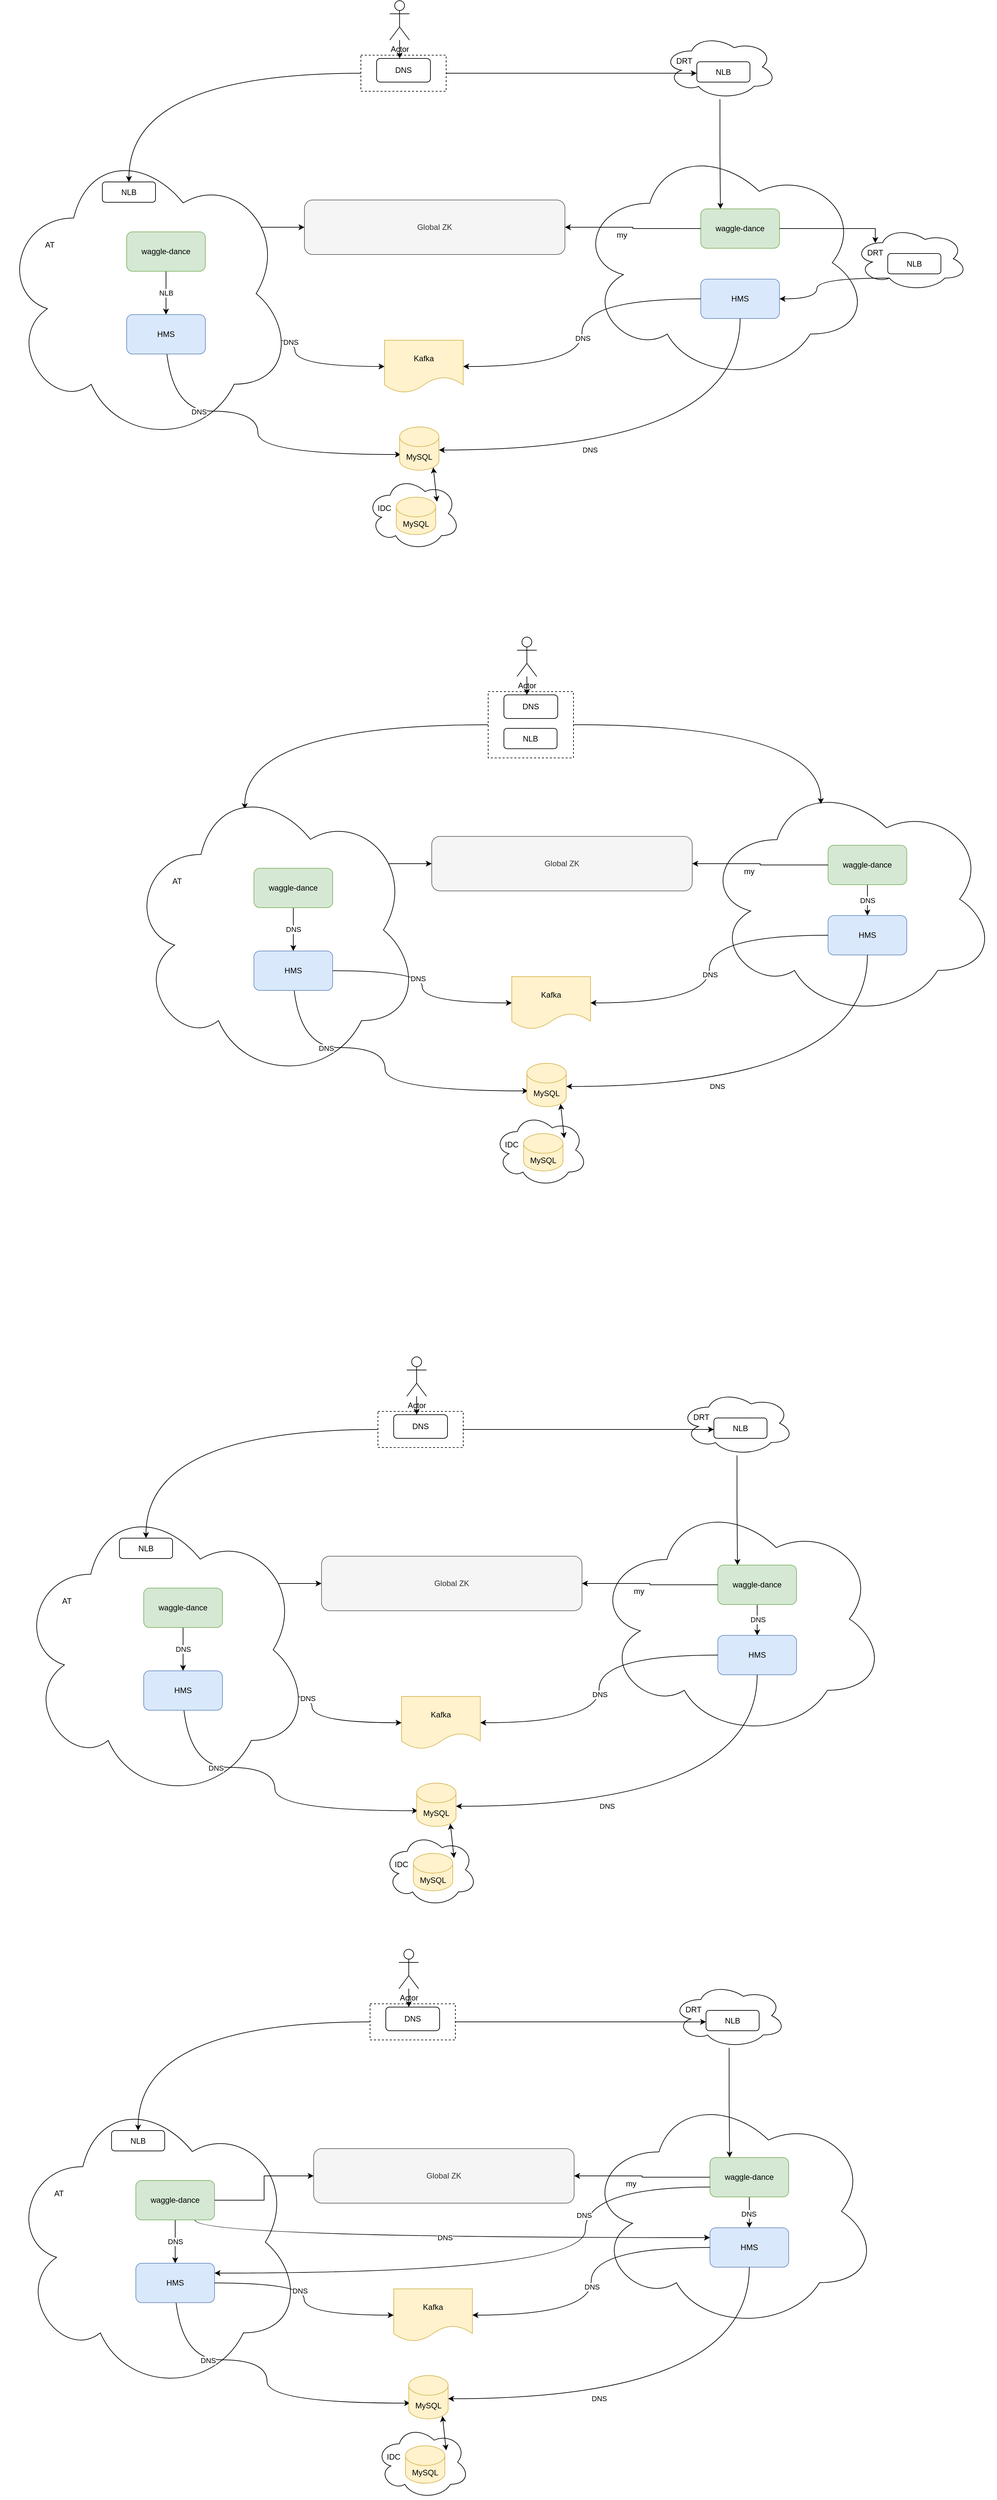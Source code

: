 <mxfile version="24.4.0" type="github">
  <diagram name="Page-1" id="133_wjwmjZP6BSHuRY_T">
    <mxGraphModel dx="1834" dy="1222" grid="0" gridSize="10" guides="1" tooltips="1" connect="1" arrows="1" fold="1" page="0" pageScale="1" pageWidth="827" pageHeight="1169" math="0" shadow="0">
      <root>
        <mxCell id="0" />
        <mxCell id="1" parent="0" />
        <mxCell id="6503hXkcOxW7FspjL_J8-109" value="" style="group" vertex="1" connectable="0" parent="1">
          <mxGeometry x="-128" y="-92" width="1473.5" height="837" as="geometry" />
        </mxCell>
        <mxCell id="6503hXkcOxW7FspjL_J8-12" value="Actor" style="shape=umlActor;verticalLabelPosition=bottom;verticalAlign=top;html=1;outlineConnect=0;" vertex="1" parent="6503hXkcOxW7FspjL_J8-109">
          <mxGeometry x="593" width="30" height="60" as="geometry" />
        </mxCell>
        <mxCell id="6503hXkcOxW7FspjL_J8-14" value="Global ZK" style="rounded=1;whiteSpace=wrap;html=1;fillColor=#f5f5f5;fontColor=#333333;strokeColor=#666666;" vertex="1" parent="6503hXkcOxW7FspjL_J8-109">
          <mxGeometry x="463" y="303.5" width="397" height="83" as="geometry" />
        </mxCell>
        <mxCell id="6503hXkcOxW7FspjL_J8-23" value="" style="group" vertex="1" connectable="0" parent="6503hXkcOxW7FspjL_J8-109">
          <mxGeometry x="878" y="218" width="445" height="362" as="geometry" />
        </mxCell>
        <mxCell id="6503hXkcOxW7FspjL_J8-24" value="" style="ellipse;shape=cloud;whiteSpace=wrap;html=1;" vertex="1" parent="6503hXkcOxW7FspjL_J8-23">
          <mxGeometry width="445" height="362" as="geometry" />
        </mxCell>
        <mxCell id="6503hXkcOxW7FspjL_J8-25" value="HMS" style="rounded=1;whiteSpace=wrap;html=1;fillColor=#dae8fc;strokeColor=#6c8ebf;" vertex="1" parent="6503hXkcOxW7FspjL_J8-23">
          <mxGeometry x="189" y="206" width="120" height="60" as="geometry" />
        </mxCell>
        <mxCell id="6503hXkcOxW7FspjL_J8-27" value="waggle-dance" style="rounded=1;whiteSpace=wrap;html=1;fillColor=#d5e8d4;strokeColor=#82b366;" vertex="1" parent="6503hXkcOxW7FspjL_J8-23">
          <mxGeometry x="189" y="99" width="120" height="60" as="geometry" />
        </mxCell>
        <mxCell id="6503hXkcOxW7FspjL_J8-28" value="my" style="text;html=1;align=center;verticalAlign=middle;whiteSpace=wrap;rounded=0;" vertex="1" parent="6503hXkcOxW7FspjL_J8-23">
          <mxGeometry x="39" y="124" width="60" height="30" as="geometry" />
        </mxCell>
        <mxCell id="6503hXkcOxW7FspjL_J8-29" style="edgeStyle=orthogonalEdgeStyle;rounded=0;orthogonalLoop=1;jettySize=auto;html=1;" edge="1" parent="6503hXkcOxW7FspjL_J8-109" source="6503hXkcOxW7FspjL_J8-4" target="6503hXkcOxW7FspjL_J8-14">
          <mxGeometry relative="1" as="geometry" />
        </mxCell>
        <mxCell id="6503hXkcOxW7FspjL_J8-30" style="edgeStyle=orthogonalEdgeStyle;rounded=0;orthogonalLoop=1;jettySize=auto;html=1;exitX=0;exitY=0.5;exitDx=0;exitDy=0;entryX=1;entryY=0.5;entryDx=0;entryDy=0;" edge="1" parent="6503hXkcOxW7FspjL_J8-109" source="6503hXkcOxW7FspjL_J8-27" target="6503hXkcOxW7FspjL_J8-14">
          <mxGeometry relative="1" as="geometry" />
        </mxCell>
        <mxCell id="6503hXkcOxW7FspjL_J8-32" value="Kafka" style="shape=document;whiteSpace=wrap;html=1;boundedLbl=1;fillColor=#fff2cc;strokeColor=#d6b656;" vertex="1" parent="6503hXkcOxW7FspjL_J8-109">
          <mxGeometry x="585" y="517" width="120" height="80" as="geometry" />
        </mxCell>
        <mxCell id="6503hXkcOxW7FspjL_J8-33" style="edgeStyle=orthogonalEdgeStyle;rounded=0;orthogonalLoop=1;jettySize=auto;html=1;exitX=1;exitY=0.5;exitDx=0;exitDy=0;entryX=0;entryY=0.5;entryDx=0;entryDy=0;curved=1;" edge="1" parent="6503hXkcOxW7FspjL_J8-109" source="6503hXkcOxW7FspjL_J8-3" target="6503hXkcOxW7FspjL_J8-32">
          <mxGeometry relative="1" as="geometry" />
        </mxCell>
        <mxCell id="6503hXkcOxW7FspjL_J8-35" value="DNS" style="edgeLabel;html=1;align=center;verticalAlign=middle;resizable=0;points=[];" vertex="1" connectable="0" parent="6503hXkcOxW7FspjL_J8-33">
          <mxGeometry x="-0.081" y="-7" relative="1" as="geometry">
            <mxPoint as="offset" />
          </mxGeometry>
        </mxCell>
        <mxCell id="6503hXkcOxW7FspjL_J8-34" style="edgeStyle=orthogonalEdgeStyle;rounded=0;orthogonalLoop=1;jettySize=auto;html=1;entryX=1;entryY=0.5;entryDx=0;entryDy=0;curved=1;" edge="1" parent="6503hXkcOxW7FspjL_J8-109" source="6503hXkcOxW7FspjL_J8-25" target="6503hXkcOxW7FspjL_J8-32">
          <mxGeometry relative="1" as="geometry" />
        </mxCell>
        <mxCell id="6503hXkcOxW7FspjL_J8-36" value="DNS" style="edgeLabel;html=1;align=center;verticalAlign=middle;resizable=0;points=[];" vertex="1" connectable="0" parent="6503hXkcOxW7FspjL_J8-34">
          <mxGeometry x="0.036" y="1" relative="1" as="geometry">
            <mxPoint as="offset" />
          </mxGeometry>
        </mxCell>
        <mxCell id="6503hXkcOxW7FspjL_J8-41" value="" style="rounded=0;whiteSpace=wrap;html=1;dashed=1;" vertex="1" parent="6503hXkcOxW7FspjL_J8-109">
          <mxGeometry x="549" y="83" width="130" height="55" as="geometry" />
        </mxCell>
        <mxCell id="6503hXkcOxW7FspjL_J8-42" value="DNS" style="rounded=1;whiteSpace=wrap;html=1;" vertex="1" parent="6503hXkcOxW7FspjL_J8-109">
          <mxGeometry x="573" y="88" width="82" height="36" as="geometry" />
        </mxCell>
        <mxCell id="6503hXkcOxW7FspjL_J8-44" style="edgeStyle=orthogonalEdgeStyle;rounded=0;orthogonalLoop=1;jettySize=auto;html=1;entryX=0.427;entryY=0;entryDx=0;entryDy=0;entryPerimeter=0;" edge="1" parent="6503hXkcOxW7FspjL_J8-109" source="6503hXkcOxW7FspjL_J8-12" target="6503hXkcOxW7FspjL_J8-42">
          <mxGeometry relative="1" as="geometry" />
        </mxCell>
        <mxCell id="6503hXkcOxW7FspjL_J8-94" value="" style="group" vertex="1" connectable="0" parent="6503hXkcOxW7FspjL_J8-109">
          <mxGeometry x="1010" y="52" width="172.5" height="98" as="geometry" />
        </mxCell>
        <mxCell id="6503hXkcOxW7FspjL_J8-92" value="" style="ellipse;shape=cloud;whiteSpace=wrap;html=1;" vertex="1" parent="6503hXkcOxW7FspjL_J8-94">
          <mxGeometry width="172.5" height="98" as="geometry" />
        </mxCell>
        <mxCell id="6503hXkcOxW7FspjL_J8-47" value="NLB" style="rounded=1;whiteSpace=wrap;html=1;" vertex="1" parent="6503hXkcOxW7FspjL_J8-94">
          <mxGeometry x="51" y="41" width="81" height="31" as="geometry" />
        </mxCell>
        <mxCell id="6503hXkcOxW7FspjL_J8-93" value="DRT" style="text;html=1;align=center;verticalAlign=middle;whiteSpace=wrap;rounded=0;" vertex="1" parent="6503hXkcOxW7FspjL_J8-94">
          <mxGeometry x="2" y="25" width="60" height="30" as="geometry" />
        </mxCell>
        <mxCell id="6503hXkcOxW7FspjL_J8-95" value="" style="group" vertex="1" connectable="0" parent="6503hXkcOxW7FspjL_J8-109">
          <mxGeometry x="1301" y="344" width="172.5" height="98" as="geometry" />
        </mxCell>
        <mxCell id="6503hXkcOxW7FspjL_J8-96" value="" style="ellipse;shape=cloud;whiteSpace=wrap;html=1;" vertex="1" parent="6503hXkcOxW7FspjL_J8-95">
          <mxGeometry width="172.5" height="98" as="geometry" />
        </mxCell>
        <mxCell id="6503hXkcOxW7FspjL_J8-97" value="NLB" style="rounded=1;whiteSpace=wrap;html=1;" vertex="1" parent="6503hXkcOxW7FspjL_J8-95">
          <mxGeometry x="51" y="41" width="81" height="31" as="geometry" />
        </mxCell>
        <mxCell id="6503hXkcOxW7FspjL_J8-98" value="DRT" style="text;html=1;align=center;verticalAlign=middle;whiteSpace=wrap;rounded=0;" vertex="1" parent="6503hXkcOxW7FspjL_J8-95">
          <mxGeometry x="2" y="25" width="60" height="30" as="geometry" />
        </mxCell>
        <mxCell id="6503hXkcOxW7FspjL_J8-99" style="edgeStyle=orthogonalEdgeStyle;rounded=0;orthogonalLoop=1;jettySize=auto;html=1;entryX=0.25;entryY=0;entryDx=0;entryDy=0;" edge="1" parent="6503hXkcOxW7FspjL_J8-109" source="6503hXkcOxW7FspjL_J8-92" target="6503hXkcOxW7FspjL_J8-27">
          <mxGeometry relative="1" as="geometry" />
        </mxCell>
        <mxCell id="6503hXkcOxW7FspjL_J8-100" style="edgeStyle=orthogonalEdgeStyle;rounded=0;orthogonalLoop=1;jettySize=auto;html=1;exitX=1;exitY=0.5;exitDx=0;exitDy=0;entryX=0.5;entryY=0;entryDx=0;entryDy=0;" edge="1" parent="6503hXkcOxW7FspjL_J8-109" source="6503hXkcOxW7FspjL_J8-27" target="6503hXkcOxW7FspjL_J8-98">
          <mxGeometry relative="1" as="geometry" />
        </mxCell>
        <mxCell id="6503hXkcOxW7FspjL_J8-101" style="edgeStyle=orthogonalEdgeStyle;rounded=0;orthogonalLoop=1;jettySize=auto;html=1;exitX=0.31;exitY=0.8;exitDx=0;exitDy=0;exitPerimeter=0;curved=1;" edge="1" parent="6503hXkcOxW7FspjL_J8-109" source="6503hXkcOxW7FspjL_J8-96" target="6503hXkcOxW7FspjL_J8-25">
          <mxGeometry relative="1" as="geometry" />
        </mxCell>
        <mxCell id="6503hXkcOxW7FspjL_J8-1" value="" style="ellipse;shape=cloud;whiteSpace=wrap;html=1;" vertex="1" parent="6503hXkcOxW7FspjL_J8-109">
          <mxGeometry y="216" width="445" height="460" as="geometry" />
        </mxCell>
        <mxCell id="6503hXkcOxW7FspjL_J8-102" style="edgeStyle=orthogonalEdgeStyle;rounded=0;orthogonalLoop=1;jettySize=auto;html=1;curved=1;" edge="1" parent="6503hXkcOxW7FspjL_J8-109">
          <mxGeometry relative="1" as="geometry">
            <mxPoint x="251" y="495" as="sourcePoint" />
            <mxPoint x="610" y="691" as="targetPoint" />
            <Array as="points">
              <mxPoint x="251" y="625" />
              <mxPoint x="392" y="625" />
              <mxPoint x="392" y="691" />
            </Array>
          </mxGeometry>
        </mxCell>
        <mxCell id="6503hXkcOxW7FspjL_J8-103" value="DNS" style="edgeLabel;html=1;align=center;verticalAlign=middle;resizable=0;points=[];" vertex="1" connectable="0" parent="6503hXkcOxW7FspjL_J8-102">
          <mxGeometry x="-0.347" y="-1" relative="1" as="geometry">
            <mxPoint as="offset" />
          </mxGeometry>
        </mxCell>
        <mxCell id="6503hXkcOxW7FspjL_J8-3" value="HMS" style="rounded=1;whiteSpace=wrap;html=1;fillColor=#dae8fc;strokeColor=#6c8ebf;" vertex="1" parent="6503hXkcOxW7FspjL_J8-109">
          <mxGeometry x="192" y="478" width="120" height="60" as="geometry" />
        </mxCell>
        <mxCell id="6503hXkcOxW7FspjL_J8-6" value="NLB" style="edgeStyle=orthogonalEdgeStyle;rounded=0;orthogonalLoop=1;jettySize=auto;html=1;" edge="1" parent="6503hXkcOxW7FspjL_J8-109" source="6503hXkcOxW7FspjL_J8-4" target="6503hXkcOxW7FspjL_J8-3">
          <mxGeometry relative="1" as="geometry" />
        </mxCell>
        <mxCell id="6503hXkcOxW7FspjL_J8-4" value="waggle-dance" style="rounded=1;whiteSpace=wrap;html=1;fillColor=#d5e8d4;strokeColor=#82b366;" vertex="1" parent="6503hXkcOxW7FspjL_J8-109">
          <mxGeometry x="192" y="352" width="120" height="60" as="geometry" />
        </mxCell>
        <mxCell id="6503hXkcOxW7FspjL_J8-5" value="AT" style="text;html=1;align=center;verticalAlign=middle;whiteSpace=wrap;rounded=0;" vertex="1" parent="6503hXkcOxW7FspjL_J8-109">
          <mxGeometry x="45" y="356.5" width="60" height="30" as="geometry" />
        </mxCell>
        <mxCell id="6503hXkcOxW7FspjL_J8-43" value="NLB" style="rounded=1;whiteSpace=wrap;html=1;" vertex="1" parent="6503hXkcOxW7FspjL_J8-109">
          <mxGeometry x="155" y="276" width="81" height="31" as="geometry" />
        </mxCell>
        <mxCell id="6503hXkcOxW7FspjL_J8-2" value="MySQL" style="shape=cylinder3;whiteSpace=wrap;html=1;boundedLbl=1;backgroundOutline=1;size=15;fillColor=#fff2cc;strokeColor=#d6b656;" vertex="1" parent="6503hXkcOxW7FspjL_J8-109">
          <mxGeometry x="608" y="649" width="60" height="66" as="geometry" />
        </mxCell>
        <mxCell id="6503hXkcOxW7FspjL_J8-38" style="edgeStyle=orthogonalEdgeStyle;rounded=0;orthogonalLoop=1;jettySize=auto;html=1;exitX=0.5;exitY=1;exitDx=0;exitDy=0;entryX=1;entryY=0;entryDx=0;entryDy=35.25;entryPerimeter=0;curved=1;" edge="1" parent="6503hXkcOxW7FspjL_J8-109" source="6503hXkcOxW7FspjL_J8-25" target="6503hXkcOxW7FspjL_J8-2">
          <mxGeometry relative="1" as="geometry" />
        </mxCell>
        <mxCell id="6503hXkcOxW7FspjL_J8-40" value="DNS" style="edgeLabel;html=1;align=center;verticalAlign=middle;resizable=0;points=[];" vertex="1" connectable="0" parent="6503hXkcOxW7FspjL_J8-38">
          <mxGeometry x="0.303" y="-1" relative="1" as="geometry">
            <mxPoint as="offset" />
          </mxGeometry>
        </mxCell>
        <mxCell id="6503hXkcOxW7FspjL_J8-104" value="" style="ellipse;shape=cloud;whiteSpace=wrap;html=1;" vertex="1" parent="6503hXkcOxW7FspjL_J8-109">
          <mxGeometry x="558" y="725" width="142" height="112" as="geometry" />
        </mxCell>
        <mxCell id="6503hXkcOxW7FspjL_J8-105" value="MySQL" style="shape=cylinder3;whiteSpace=wrap;html=1;boundedLbl=1;backgroundOutline=1;size=15;fillColor=#fff2cc;strokeColor=#d6b656;" vertex="1" parent="6503hXkcOxW7FspjL_J8-109">
          <mxGeometry x="603" y="756" width="60" height="57" as="geometry" />
        </mxCell>
        <mxCell id="6503hXkcOxW7FspjL_J8-106" value="IDC" style="text;html=1;align=center;verticalAlign=middle;whiteSpace=wrap;rounded=0;" vertex="1" parent="6503hXkcOxW7FspjL_J8-109">
          <mxGeometry x="555" y="758" width="60" height="30" as="geometry" />
        </mxCell>
        <mxCell id="6503hXkcOxW7FspjL_J8-108" value="" style="endArrow=classic;startArrow=classic;html=1;rounded=0;entryX=0.855;entryY=1;entryDx=0;entryDy=-4.35;entryPerimeter=0;" edge="1" parent="6503hXkcOxW7FspjL_J8-109" target="6503hXkcOxW7FspjL_J8-2">
          <mxGeometry width="50" height="50" relative="1" as="geometry">
            <mxPoint x="665" y="763" as="sourcePoint" />
            <mxPoint x="715" y="713" as="targetPoint" />
          </mxGeometry>
        </mxCell>
        <mxCell id="6503hXkcOxW7FspjL_J8-46" style="edgeStyle=orthogonalEdgeStyle;rounded=0;orthogonalLoop=1;jettySize=auto;html=1;curved=1;" edge="1" parent="6503hXkcOxW7FspjL_J8-109" source="6503hXkcOxW7FspjL_J8-41" target="6503hXkcOxW7FspjL_J8-47">
          <mxGeometry relative="1" as="geometry">
            <Array as="points">
              <mxPoint x="963" y="111" />
              <mxPoint x="963" y="111" />
            </Array>
          </mxGeometry>
        </mxCell>
        <mxCell id="6503hXkcOxW7FspjL_J8-45" style="edgeStyle=orthogonalEdgeStyle;rounded=0;orthogonalLoop=1;jettySize=auto;html=1;entryX=0.5;entryY=0;entryDx=0;entryDy=0;curved=1;" edge="1" parent="6503hXkcOxW7FspjL_J8-109" source="6503hXkcOxW7FspjL_J8-41" target="6503hXkcOxW7FspjL_J8-43">
          <mxGeometry relative="1" as="geometry" />
        </mxCell>
        <mxCell id="6503hXkcOxW7FspjL_J8-111" value="Actor" style="shape=umlActor;verticalLabelPosition=bottom;verticalAlign=top;html=1;outlineConnect=0;" vertex="1" parent="1">
          <mxGeometry x="659" y="877" width="30" height="60" as="geometry" />
        </mxCell>
        <mxCell id="6503hXkcOxW7FspjL_J8-112" value="Global ZK" style="rounded=1;whiteSpace=wrap;html=1;fillColor=#f5f5f5;fontColor=#333333;strokeColor=#666666;" vertex="1" parent="1">
          <mxGeometry x="529" y="1180.5" width="397" height="83" as="geometry" />
        </mxCell>
        <mxCell id="6503hXkcOxW7FspjL_J8-113" value="" style="group" vertex="1" connectable="0" parent="1">
          <mxGeometry x="944" y="1095" width="445" height="362" as="geometry" />
        </mxCell>
        <mxCell id="6503hXkcOxW7FspjL_J8-114" value="" style="ellipse;shape=cloud;whiteSpace=wrap;html=1;" vertex="1" parent="6503hXkcOxW7FspjL_J8-113">
          <mxGeometry width="445" height="362" as="geometry" />
        </mxCell>
        <mxCell id="6503hXkcOxW7FspjL_J8-115" value="HMS" style="rounded=1;whiteSpace=wrap;html=1;fillColor=#dae8fc;strokeColor=#6c8ebf;" vertex="1" parent="6503hXkcOxW7FspjL_J8-113">
          <mxGeometry x="189" y="206" width="120" height="60" as="geometry" />
        </mxCell>
        <mxCell id="6503hXkcOxW7FspjL_J8-158" value="DNS" style="edgeStyle=orthogonalEdgeStyle;rounded=0;orthogonalLoop=1;jettySize=auto;html=1;" edge="1" parent="6503hXkcOxW7FspjL_J8-113" source="6503hXkcOxW7FspjL_J8-116" target="6503hXkcOxW7FspjL_J8-115">
          <mxGeometry relative="1" as="geometry" />
        </mxCell>
        <mxCell id="6503hXkcOxW7FspjL_J8-116" value="waggle-dance" style="rounded=1;whiteSpace=wrap;html=1;fillColor=#d5e8d4;strokeColor=#82b366;" vertex="1" parent="6503hXkcOxW7FspjL_J8-113">
          <mxGeometry x="189" y="99" width="120" height="60" as="geometry" />
        </mxCell>
        <mxCell id="6503hXkcOxW7FspjL_J8-117" value="my" style="text;html=1;align=center;verticalAlign=middle;whiteSpace=wrap;rounded=0;" vertex="1" parent="6503hXkcOxW7FspjL_J8-113">
          <mxGeometry x="39" y="124" width="60" height="30" as="geometry" />
        </mxCell>
        <mxCell id="6503hXkcOxW7FspjL_J8-118" style="edgeStyle=orthogonalEdgeStyle;rounded=0;orthogonalLoop=1;jettySize=auto;html=1;" edge="1" parent="1" source="6503hXkcOxW7FspjL_J8-144" target="6503hXkcOxW7FspjL_J8-112">
          <mxGeometry relative="1" as="geometry" />
        </mxCell>
        <mxCell id="6503hXkcOxW7FspjL_J8-119" style="edgeStyle=orthogonalEdgeStyle;rounded=0;orthogonalLoop=1;jettySize=auto;html=1;exitX=0;exitY=0.5;exitDx=0;exitDy=0;entryX=1;entryY=0.5;entryDx=0;entryDy=0;" edge="1" parent="1" source="6503hXkcOxW7FspjL_J8-116" target="6503hXkcOxW7FspjL_J8-112">
          <mxGeometry relative="1" as="geometry" />
        </mxCell>
        <mxCell id="6503hXkcOxW7FspjL_J8-120" value="Kafka" style="shape=document;whiteSpace=wrap;html=1;boundedLbl=1;fillColor=#fff2cc;strokeColor=#d6b656;" vertex="1" parent="1">
          <mxGeometry x="651" y="1394" width="120" height="80" as="geometry" />
        </mxCell>
        <mxCell id="6503hXkcOxW7FspjL_J8-123" style="edgeStyle=orthogonalEdgeStyle;rounded=0;orthogonalLoop=1;jettySize=auto;html=1;entryX=1;entryY=0.5;entryDx=0;entryDy=0;curved=1;" edge="1" parent="1" source="6503hXkcOxW7FspjL_J8-115" target="6503hXkcOxW7FspjL_J8-120">
          <mxGeometry relative="1" as="geometry" />
        </mxCell>
        <mxCell id="6503hXkcOxW7FspjL_J8-124" value="DNS" style="edgeLabel;html=1;align=center;verticalAlign=middle;resizable=0;points=[];" vertex="1" connectable="0" parent="6503hXkcOxW7FspjL_J8-123">
          <mxGeometry x="0.036" y="1" relative="1" as="geometry">
            <mxPoint as="offset" />
          </mxGeometry>
        </mxCell>
        <mxCell id="6503hXkcOxW7FspjL_J8-156" style="edgeStyle=orthogonalEdgeStyle;rounded=0;orthogonalLoop=1;jettySize=auto;html=1;entryX=0.4;entryY=0.1;entryDx=0;entryDy=0;entryPerimeter=0;curved=1;" edge="1" parent="1" source="6503hXkcOxW7FspjL_J8-125" target="6503hXkcOxW7FspjL_J8-139">
          <mxGeometry relative="1" as="geometry" />
        </mxCell>
        <mxCell id="6503hXkcOxW7FspjL_J8-125" value="" style="rounded=0;whiteSpace=wrap;html=1;dashed=1;" vertex="1" parent="1">
          <mxGeometry x="615" y="960" width="130" height="101" as="geometry" />
        </mxCell>
        <mxCell id="6503hXkcOxW7FspjL_J8-126" value="DNS" style="rounded=1;whiteSpace=wrap;html=1;" vertex="1" parent="1">
          <mxGeometry x="639" y="965" width="82" height="36" as="geometry" />
        </mxCell>
        <mxCell id="6503hXkcOxW7FspjL_J8-127" style="edgeStyle=orthogonalEdgeStyle;rounded=0;orthogonalLoop=1;jettySize=auto;html=1;entryX=0.427;entryY=0;entryDx=0;entryDy=0;entryPerimeter=0;" edge="1" parent="1" source="6503hXkcOxW7FspjL_J8-111" target="6503hXkcOxW7FspjL_J8-126">
          <mxGeometry relative="1" as="geometry" />
        </mxCell>
        <mxCell id="6503hXkcOxW7FspjL_J8-139" value="" style="ellipse;shape=cloud;whiteSpace=wrap;html=1;" vertex="1" parent="1">
          <mxGeometry x="66" y="1093" width="445" height="460" as="geometry" />
        </mxCell>
        <mxCell id="6503hXkcOxW7FspjL_J8-140" style="edgeStyle=orthogonalEdgeStyle;rounded=0;orthogonalLoop=1;jettySize=auto;html=1;curved=1;" edge="1" parent="1">
          <mxGeometry relative="1" as="geometry">
            <mxPoint x="317" y="1372" as="sourcePoint" />
            <mxPoint x="676" y="1568" as="targetPoint" />
            <Array as="points">
              <mxPoint x="317" y="1502" />
              <mxPoint x="458" y="1502" />
              <mxPoint x="458" y="1568" />
            </Array>
          </mxGeometry>
        </mxCell>
        <mxCell id="6503hXkcOxW7FspjL_J8-141" value="DNS" style="edgeLabel;html=1;align=center;verticalAlign=middle;resizable=0;points=[];" vertex="1" connectable="0" parent="6503hXkcOxW7FspjL_J8-140">
          <mxGeometry x="-0.347" y="-1" relative="1" as="geometry">
            <mxPoint as="offset" />
          </mxGeometry>
        </mxCell>
        <mxCell id="6503hXkcOxW7FspjL_J8-142" value="HMS" style="rounded=1;whiteSpace=wrap;html=1;fillColor=#dae8fc;strokeColor=#6c8ebf;" vertex="1" parent="1">
          <mxGeometry x="258" y="1355" width="120" height="60" as="geometry" />
        </mxCell>
        <mxCell id="6503hXkcOxW7FspjL_J8-143" value="DNS" style="edgeStyle=orthogonalEdgeStyle;rounded=0;orthogonalLoop=1;jettySize=auto;html=1;" edge="1" parent="1" source="6503hXkcOxW7FspjL_J8-144" target="6503hXkcOxW7FspjL_J8-142">
          <mxGeometry relative="1" as="geometry" />
        </mxCell>
        <mxCell id="6503hXkcOxW7FspjL_J8-144" value="waggle-dance" style="rounded=1;whiteSpace=wrap;html=1;fillColor=#d5e8d4;strokeColor=#82b366;" vertex="1" parent="1">
          <mxGeometry x="258" y="1229" width="120" height="60" as="geometry" />
        </mxCell>
        <mxCell id="6503hXkcOxW7FspjL_J8-145" value="AT" style="text;html=1;align=center;verticalAlign=middle;whiteSpace=wrap;rounded=0;" vertex="1" parent="1">
          <mxGeometry x="111" y="1233.5" width="60" height="30" as="geometry" />
        </mxCell>
        <mxCell id="6503hXkcOxW7FspjL_J8-146" value="NLB" style="rounded=1;whiteSpace=wrap;html=1;" vertex="1" parent="1">
          <mxGeometry x="639" y="1016" width="81" height="31" as="geometry" />
        </mxCell>
        <mxCell id="6503hXkcOxW7FspjL_J8-147" value="MySQL" style="shape=cylinder3;whiteSpace=wrap;html=1;boundedLbl=1;backgroundOutline=1;size=15;fillColor=#fff2cc;strokeColor=#d6b656;" vertex="1" parent="1">
          <mxGeometry x="674" y="1526" width="60" height="66" as="geometry" />
        </mxCell>
        <mxCell id="6503hXkcOxW7FspjL_J8-148" style="edgeStyle=orthogonalEdgeStyle;rounded=0;orthogonalLoop=1;jettySize=auto;html=1;exitX=0.5;exitY=1;exitDx=0;exitDy=0;entryX=1;entryY=0;entryDx=0;entryDy=35.25;entryPerimeter=0;curved=1;" edge="1" parent="1" source="6503hXkcOxW7FspjL_J8-115" target="6503hXkcOxW7FspjL_J8-147">
          <mxGeometry relative="1" as="geometry" />
        </mxCell>
        <mxCell id="6503hXkcOxW7FspjL_J8-149" value="DNS" style="edgeLabel;html=1;align=center;verticalAlign=middle;resizable=0;points=[];" vertex="1" connectable="0" parent="6503hXkcOxW7FspjL_J8-148">
          <mxGeometry x="0.303" y="-1" relative="1" as="geometry">
            <mxPoint as="offset" />
          </mxGeometry>
        </mxCell>
        <mxCell id="6503hXkcOxW7FspjL_J8-150" value="" style="ellipse;shape=cloud;whiteSpace=wrap;html=1;" vertex="1" parent="1">
          <mxGeometry x="624" y="1602" width="142" height="112" as="geometry" />
        </mxCell>
        <mxCell id="6503hXkcOxW7FspjL_J8-151" value="MySQL" style="shape=cylinder3;whiteSpace=wrap;html=1;boundedLbl=1;backgroundOutline=1;size=15;fillColor=#fff2cc;strokeColor=#d6b656;" vertex="1" parent="1">
          <mxGeometry x="669" y="1633" width="60" height="57" as="geometry" />
        </mxCell>
        <mxCell id="6503hXkcOxW7FspjL_J8-152" value="IDC" style="text;html=1;align=center;verticalAlign=middle;whiteSpace=wrap;rounded=0;" vertex="1" parent="1">
          <mxGeometry x="621" y="1635" width="60" height="30" as="geometry" />
        </mxCell>
        <mxCell id="6503hXkcOxW7FspjL_J8-153" value="" style="endArrow=classic;startArrow=classic;html=1;rounded=0;entryX=0.855;entryY=1;entryDx=0;entryDy=-4.35;entryPerimeter=0;" edge="1" parent="1" target="6503hXkcOxW7FspjL_J8-147">
          <mxGeometry width="50" height="50" relative="1" as="geometry">
            <mxPoint x="731" y="1640" as="sourcePoint" />
            <mxPoint x="781" y="1590" as="targetPoint" />
          </mxGeometry>
        </mxCell>
        <mxCell id="6503hXkcOxW7FspjL_J8-157" style="edgeStyle=orthogonalEdgeStyle;rounded=0;orthogonalLoop=1;jettySize=auto;html=1;entryX=0.4;entryY=0.1;entryDx=0;entryDy=0;entryPerimeter=0;curved=1;" edge="1" parent="1" source="6503hXkcOxW7FspjL_J8-125" target="6503hXkcOxW7FspjL_J8-114">
          <mxGeometry relative="1" as="geometry" />
        </mxCell>
        <mxCell id="6503hXkcOxW7FspjL_J8-121" style="edgeStyle=orthogonalEdgeStyle;rounded=0;orthogonalLoop=1;jettySize=auto;html=1;exitX=1;exitY=0.5;exitDx=0;exitDy=0;entryX=0;entryY=0.5;entryDx=0;entryDy=0;curved=1;" edge="1" parent="1" source="6503hXkcOxW7FspjL_J8-142" target="6503hXkcOxW7FspjL_J8-120">
          <mxGeometry relative="1" as="geometry" />
        </mxCell>
        <mxCell id="6503hXkcOxW7FspjL_J8-122" value="DNS" style="edgeLabel;html=1;align=center;verticalAlign=middle;resizable=0;points=[];" vertex="1" connectable="0" parent="6503hXkcOxW7FspjL_J8-121">
          <mxGeometry x="-0.081" y="-7" relative="1" as="geometry">
            <mxPoint as="offset" />
          </mxGeometry>
        </mxCell>
        <mxCell id="6503hXkcOxW7FspjL_J8-159" value="" style="group" vertex="1" connectable="0" parent="1">
          <mxGeometry x="-102" y="1973" width="1473.5" height="837" as="geometry" />
        </mxCell>
        <mxCell id="6503hXkcOxW7FspjL_J8-160" value="Actor" style="shape=umlActor;verticalLabelPosition=bottom;verticalAlign=top;html=1;outlineConnect=0;" vertex="1" parent="6503hXkcOxW7FspjL_J8-159">
          <mxGeometry x="593" width="30" height="60" as="geometry" />
        </mxCell>
        <mxCell id="6503hXkcOxW7FspjL_J8-161" value="Global ZK" style="rounded=1;whiteSpace=wrap;html=1;fillColor=#f5f5f5;fontColor=#333333;strokeColor=#666666;" vertex="1" parent="6503hXkcOxW7FspjL_J8-159">
          <mxGeometry x="463" y="303.5" width="397" height="83" as="geometry" />
        </mxCell>
        <mxCell id="6503hXkcOxW7FspjL_J8-162" value="" style="group" vertex="1" connectable="0" parent="6503hXkcOxW7FspjL_J8-159">
          <mxGeometry x="878" y="218" width="445" height="362" as="geometry" />
        </mxCell>
        <mxCell id="6503hXkcOxW7FspjL_J8-163" value="" style="ellipse;shape=cloud;whiteSpace=wrap;html=1;" vertex="1" parent="6503hXkcOxW7FspjL_J8-162">
          <mxGeometry width="445" height="362" as="geometry" />
        </mxCell>
        <mxCell id="6503hXkcOxW7FspjL_J8-164" value="HMS" style="rounded=1;whiteSpace=wrap;html=1;fillColor=#dae8fc;strokeColor=#6c8ebf;" vertex="1" parent="6503hXkcOxW7FspjL_J8-162">
          <mxGeometry x="189" y="206" width="120" height="60" as="geometry" />
        </mxCell>
        <mxCell id="6503hXkcOxW7FspjL_J8-206" style="edgeStyle=orthogonalEdgeStyle;rounded=0;orthogonalLoop=1;jettySize=auto;html=1;entryX=0.5;entryY=0;entryDx=0;entryDy=0;" edge="1" parent="6503hXkcOxW7FspjL_J8-162" source="6503hXkcOxW7FspjL_J8-165" target="6503hXkcOxW7FspjL_J8-164">
          <mxGeometry relative="1" as="geometry" />
        </mxCell>
        <mxCell id="6503hXkcOxW7FspjL_J8-207" value="DNS" style="edgeLabel;html=1;align=center;verticalAlign=middle;resizable=0;points=[];" vertex="1" connectable="0" parent="6503hXkcOxW7FspjL_J8-206">
          <mxGeometry x="-0.021" y="1" relative="1" as="geometry">
            <mxPoint as="offset" />
          </mxGeometry>
        </mxCell>
        <mxCell id="6503hXkcOxW7FspjL_J8-165" value="waggle-dance" style="rounded=1;whiteSpace=wrap;html=1;fillColor=#d5e8d4;strokeColor=#82b366;" vertex="1" parent="6503hXkcOxW7FspjL_J8-162">
          <mxGeometry x="189" y="99" width="120" height="60" as="geometry" />
        </mxCell>
        <mxCell id="6503hXkcOxW7FspjL_J8-166" value="my" style="text;html=1;align=center;verticalAlign=middle;whiteSpace=wrap;rounded=0;" vertex="1" parent="6503hXkcOxW7FspjL_J8-162">
          <mxGeometry x="39" y="124" width="60" height="30" as="geometry" />
        </mxCell>
        <mxCell id="6503hXkcOxW7FspjL_J8-167" style="edgeStyle=orthogonalEdgeStyle;rounded=0;orthogonalLoop=1;jettySize=auto;html=1;" edge="1" parent="6503hXkcOxW7FspjL_J8-159" source="6503hXkcOxW7FspjL_J8-193" target="6503hXkcOxW7FspjL_J8-161">
          <mxGeometry relative="1" as="geometry" />
        </mxCell>
        <mxCell id="6503hXkcOxW7FspjL_J8-168" style="edgeStyle=orthogonalEdgeStyle;rounded=0;orthogonalLoop=1;jettySize=auto;html=1;exitX=0;exitY=0.5;exitDx=0;exitDy=0;entryX=1;entryY=0.5;entryDx=0;entryDy=0;" edge="1" parent="6503hXkcOxW7FspjL_J8-159" source="6503hXkcOxW7FspjL_J8-165" target="6503hXkcOxW7FspjL_J8-161">
          <mxGeometry relative="1" as="geometry" />
        </mxCell>
        <mxCell id="6503hXkcOxW7FspjL_J8-169" value="Kafka" style="shape=document;whiteSpace=wrap;html=1;boundedLbl=1;fillColor=#fff2cc;strokeColor=#d6b656;" vertex="1" parent="6503hXkcOxW7FspjL_J8-159">
          <mxGeometry x="585" y="517" width="120" height="80" as="geometry" />
        </mxCell>
        <mxCell id="6503hXkcOxW7FspjL_J8-170" style="edgeStyle=orthogonalEdgeStyle;rounded=0;orthogonalLoop=1;jettySize=auto;html=1;exitX=1;exitY=0.5;exitDx=0;exitDy=0;entryX=0;entryY=0.5;entryDx=0;entryDy=0;curved=1;" edge="1" parent="6503hXkcOxW7FspjL_J8-159" source="6503hXkcOxW7FspjL_J8-191" target="6503hXkcOxW7FspjL_J8-169">
          <mxGeometry relative="1" as="geometry" />
        </mxCell>
        <mxCell id="6503hXkcOxW7FspjL_J8-171" value="DNS" style="edgeLabel;html=1;align=center;verticalAlign=middle;resizable=0;points=[];" vertex="1" connectable="0" parent="6503hXkcOxW7FspjL_J8-170">
          <mxGeometry x="-0.081" y="-7" relative="1" as="geometry">
            <mxPoint as="offset" />
          </mxGeometry>
        </mxCell>
        <mxCell id="6503hXkcOxW7FspjL_J8-172" style="edgeStyle=orthogonalEdgeStyle;rounded=0;orthogonalLoop=1;jettySize=auto;html=1;entryX=1;entryY=0.5;entryDx=0;entryDy=0;curved=1;" edge="1" parent="6503hXkcOxW7FspjL_J8-159" source="6503hXkcOxW7FspjL_J8-164" target="6503hXkcOxW7FspjL_J8-169">
          <mxGeometry relative="1" as="geometry" />
        </mxCell>
        <mxCell id="6503hXkcOxW7FspjL_J8-173" value="DNS" style="edgeLabel;html=1;align=center;verticalAlign=middle;resizable=0;points=[];" vertex="1" connectable="0" parent="6503hXkcOxW7FspjL_J8-172">
          <mxGeometry x="0.036" y="1" relative="1" as="geometry">
            <mxPoint as="offset" />
          </mxGeometry>
        </mxCell>
        <mxCell id="6503hXkcOxW7FspjL_J8-174" value="" style="rounded=0;whiteSpace=wrap;html=1;dashed=1;" vertex="1" parent="6503hXkcOxW7FspjL_J8-159">
          <mxGeometry x="549" y="83" width="130" height="55" as="geometry" />
        </mxCell>
        <mxCell id="6503hXkcOxW7FspjL_J8-175" value="DNS" style="rounded=1;whiteSpace=wrap;html=1;" vertex="1" parent="6503hXkcOxW7FspjL_J8-159">
          <mxGeometry x="573" y="88" width="82" height="36" as="geometry" />
        </mxCell>
        <mxCell id="6503hXkcOxW7FspjL_J8-176" style="edgeStyle=orthogonalEdgeStyle;rounded=0;orthogonalLoop=1;jettySize=auto;html=1;entryX=0.427;entryY=0;entryDx=0;entryDy=0;entryPerimeter=0;" edge="1" parent="6503hXkcOxW7FspjL_J8-159" source="6503hXkcOxW7FspjL_J8-160" target="6503hXkcOxW7FspjL_J8-175">
          <mxGeometry relative="1" as="geometry" />
        </mxCell>
        <mxCell id="6503hXkcOxW7FspjL_J8-177" value="" style="group" vertex="1" connectable="0" parent="6503hXkcOxW7FspjL_J8-159">
          <mxGeometry x="1010" y="52" width="172.5" height="98" as="geometry" />
        </mxCell>
        <mxCell id="6503hXkcOxW7FspjL_J8-178" value="" style="ellipse;shape=cloud;whiteSpace=wrap;html=1;" vertex="1" parent="6503hXkcOxW7FspjL_J8-177">
          <mxGeometry width="172.5" height="98" as="geometry" />
        </mxCell>
        <mxCell id="6503hXkcOxW7FspjL_J8-179" value="NLB" style="rounded=1;whiteSpace=wrap;html=1;" vertex="1" parent="6503hXkcOxW7FspjL_J8-177">
          <mxGeometry x="51" y="41" width="81" height="31" as="geometry" />
        </mxCell>
        <mxCell id="6503hXkcOxW7FspjL_J8-180" value="DRT" style="text;html=1;align=center;verticalAlign=middle;whiteSpace=wrap;rounded=0;" vertex="1" parent="6503hXkcOxW7FspjL_J8-177">
          <mxGeometry x="2" y="25" width="60" height="30" as="geometry" />
        </mxCell>
        <mxCell id="6503hXkcOxW7FspjL_J8-185" style="edgeStyle=orthogonalEdgeStyle;rounded=0;orthogonalLoop=1;jettySize=auto;html=1;entryX=0.25;entryY=0;entryDx=0;entryDy=0;" edge="1" parent="6503hXkcOxW7FspjL_J8-159" source="6503hXkcOxW7FspjL_J8-178" target="6503hXkcOxW7FspjL_J8-165">
          <mxGeometry relative="1" as="geometry" />
        </mxCell>
        <mxCell id="6503hXkcOxW7FspjL_J8-188" value="" style="ellipse;shape=cloud;whiteSpace=wrap;html=1;" vertex="1" parent="6503hXkcOxW7FspjL_J8-159">
          <mxGeometry y="216" width="445" height="460" as="geometry" />
        </mxCell>
        <mxCell id="6503hXkcOxW7FspjL_J8-189" style="edgeStyle=orthogonalEdgeStyle;rounded=0;orthogonalLoop=1;jettySize=auto;html=1;curved=1;" edge="1" parent="6503hXkcOxW7FspjL_J8-159">
          <mxGeometry relative="1" as="geometry">
            <mxPoint x="251" y="495" as="sourcePoint" />
            <mxPoint x="610" y="691" as="targetPoint" />
            <Array as="points">
              <mxPoint x="251" y="625" />
              <mxPoint x="392" y="625" />
              <mxPoint x="392" y="691" />
            </Array>
          </mxGeometry>
        </mxCell>
        <mxCell id="6503hXkcOxW7FspjL_J8-190" value="DNS" style="edgeLabel;html=1;align=center;verticalAlign=middle;resizable=0;points=[];" vertex="1" connectable="0" parent="6503hXkcOxW7FspjL_J8-189">
          <mxGeometry x="-0.347" y="-1" relative="1" as="geometry">
            <mxPoint as="offset" />
          </mxGeometry>
        </mxCell>
        <mxCell id="6503hXkcOxW7FspjL_J8-191" value="HMS" style="rounded=1;whiteSpace=wrap;html=1;fillColor=#dae8fc;strokeColor=#6c8ebf;" vertex="1" parent="6503hXkcOxW7FspjL_J8-159">
          <mxGeometry x="192" y="478" width="120" height="60" as="geometry" />
        </mxCell>
        <mxCell id="6503hXkcOxW7FspjL_J8-192" value="DNS" style="edgeStyle=orthogonalEdgeStyle;rounded=0;orthogonalLoop=1;jettySize=auto;html=1;" edge="1" parent="6503hXkcOxW7FspjL_J8-159" source="6503hXkcOxW7FspjL_J8-193" target="6503hXkcOxW7FspjL_J8-191">
          <mxGeometry relative="1" as="geometry" />
        </mxCell>
        <mxCell id="6503hXkcOxW7FspjL_J8-193" value="waggle-dance" style="rounded=1;whiteSpace=wrap;html=1;fillColor=#d5e8d4;strokeColor=#82b366;" vertex="1" parent="6503hXkcOxW7FspjL_J8-159">
          <mxGeometry x="192" y="352" width="120" height="60" as="geometry" />
        </mxCell>
        <mxCell id="6503hXkcOxW7FspjL_J8-194" value="AT" style="text;html=1;align=center;verticalAlign=middle;whiteSpace=wrap;rounded=0;" vertex="1" parent="6503hXkcOxW7FspjL_J8-159">
          <mxGeometry x="45" y="356.5" width="60" height="30" as="geometry" />
        </mxCell>
        <mxCell id="6503hXkcOxW7FspjL_J8-195" value="NLB" style="rounded=1;whiteSpace=wrap;html=1;" vertex="1" parent="6503hXkcOxW7FspjL_J8-159">
          <mxGeometry x="155" y="276" width="81" height="31" as="geometry" />
        </mxCell>
        <mxCell id="6503hXkcOxW7FspjL_J8-196" value="MySQL" style="shape=cylinder3;whiteSpace=wrap;html=1;boundedLbl=1;backgroundOutline=1;size=15;fillColor=#fff2cc;strokeColor=#d6b656;" vertex="1" parent="6503hXkcOxW7FspjL_J8-159">
          <mxGeometry x="608" y="649" width="60" height="66" as="geometry" />
        </mxCell>
        <mxCell id="6503hXkcOxW7FspjL_J8-197" style="edgeStyle=orthogonalEdgeStyle;rounded=0;orthogonalLoop=1;jettySize=auto;html=1;exitX=0.5;exitY=1;exitDx=0;exitDy=0;entryX=1;entryY=0;entryDx=0;entryDy=35.25;entryPerimeter=0;curved=1;" edge="1" parent="6503hXkcOxW7FspjL_J8-159" source="6503hXkcOxW7FspjL_J8-164" target="6503hXkcOxW7FspjL_J8-196">
          <mxGeometry relative="1" as="geometry" />
        </mxCell>
        <mxCell id="6503hXkcOxW7FspjL_J8-198" value="DNS" style="edgeLabel;html=1;align=center;verticalAlign=middle;resizable=0;points=[];" vertex="1" connectable="0" parent="6503hXkcOxW7FspjL_J8-197">
          <mxGeometry x="0.303" y="-1" relative="1" as="geometry">
            <mxPoint as="offset" />
          </mxGeometry>
        </mxCell>
        <mxCell id="6503hXkcOxW7FspjL_J8-199" value="" style="ellipse;shape=cloud;whiteSpace=wrap;html=1;" vertex="1" parent="6503hXkcOxW7FspjL_J8-159">
          <mxGeometry x="558" y="725" width="142" height="112" as="geometry" />
        </mxCell>
        <mxCell id="6503hXkcOxW7FspjL_J8-200" value="MySQL" style="shape=cylinder3;whiteSpace=wrap;html=1;boundedLbl=1;backgroundOutline=1;size=15;fillColor=#fff2cc;strokeColor=#d6b656;" vertex="1" parent="6503hXkcOxW7FspjL_J8-159">
          <mxGeometry x="603" y="756" width="60" height="57" as="geometry" />
        </mxCell>
        <mxCell id="6503hXkcOxW7FspjL_J8-201" value="IDC" style="text;html=1;align=center;verticalAlign=middle;whiteSpace=wrap;rounded=0;" vertex="1" parent="6503hXkcOxW7FspjL_J8-159">
          <mxGeometry x="555" y="758" width="60" height="30" as="geometry" />
        </mxCell>
        <mxCell id="6503hXkcOxW7FspjL_J8-202" value="" style="endArrow=classic;startArrow=classic;html=1;rounded=0;entryX=0.855;entryY=1;entryDx=0;entryDy=-4.35;entryPerimeter=0;" edge="1" parent="6503hXkcOxW7FspjL_J8-159" target="6503hXkcOxW7FspjL_J8-196">
          <mxGeometry width="50" height="50" relative="1" as="geometry">
            <mxPoint x="665" y="763" as="sourcePoint" />
            <mxPoint x="715" y="713" as="targetPoint" />
          </mxGeometry>
        </mxCell>
        <mxCell id="6503hXkcOxW7FspjL_J8-203" style="edgeStyle=orthogonalEdgeStyle;rounded=0;orthogonalLoop=1;jettySize=auto;html=1;curved=1;" edge="1" parent="6503hXkcOxW7FspjL_J8-159" source="6503hXkcOxW7FspjL_J8-174" target="6503hXkcOxW7FspjL_J8-179">
          <mxGeometry relative="1" as="geometry">
            <Array as="points">
              <mxPoint x="963" y="111" />
              <mxPoint x="963" y="111" />
            </Array>
          </mxGeometry>
        </mxCell>
        <mxCell id="6503hXkcOxW7FspjL_J8-204" style="edgeStyle=orthogonalEdgeStyle;rounded=0;orthogonalLoop=1;jettySize=auto;html=1;entryX=0.5;entryY=0;entryDx=0;entryDy=0;curved=1;" edge="1" parent="6503hXkcOxW7FspjL_J8-159" source="6503hXkcOxW7FspjL_J8-174" target="6503hXkcOxW7FspjL_J8-195">
          <mxGeometry relative="1" as="geometry" />
        </mxCell>
        <mxCell id="6503hXkcOxW7FspjL_J8-208" value="" style="group" vertex="1" connectable="0" parent="1">
          <mxGeometry x="-114" y="2875" width="1473.5" height="837" as="geometry" />
        </mxCell>
        <mxCell id="6503hXkcOxW7FspjL_J8-209" value="Actor" style="shape=umlActor;verticalLabelPosition=bottom;verticalAlign=top;html=1;outlineConnect=0;" vertex="1" parent="6503hXkcOxW7FspjL_J8-208">
          <mxGeometry x="593" width="30" height="60" as="geometry" />
        </mxCell>
        <mxCell id="6503hXkcOxW7FspjL_J8-210" value="Global ZK" style="rounded=1;whiteSpace=wrap;html=1;fillColor=#f5f5f5;fontColor=#333333;strokeColor=#666666;" vertex="1" parent="6503hXkcOxW7FspjL_J8-208">
          <mxGeometry x="463" y="303.5" width="397" height="83" as="geometry" />
        </mxCell>
        <mxCell id="6503hXkcOxW7FspjL_J8-211" value="" style="group" vertex="1" connectable="0" parent="6503hXkcOxW7FspjL_J8-208">
          <mxGeometry x="878" y="218" width="445" height="362" as="geometry" />
        </mxCell>
        <mxCell id="6503hXkcOxW7FspjL_J8-212" value="" style="ellipse;shape=cloud;whiteSpace=wrap;html=1;" vertex="1" parent="6503hXkcOxW7FspjL_J8-211">
          <mxGeometry width="445" height="362" as="geometry" />
        </mxCell>
        <mxCell id="6503hXkcOxW7FspjL_J8-213" value="HMS" style="rounded=1;whiteSpace=wrap;html=1;fillColor=#dae8fc;strokeColor=#6c8ebf;" vertex="1" parent="6503hXkcOxW7FspjL_J8-211">
          <mxGeometry x="189" y="206" width="120" height="60" as="geometry" />
        </mxCell>
        <mxCell id="6503hXkcOxW7FspjL_J8-255" style="edgeStyle=orthogonalEdgeStyle;rounded=0;orthogonalLoop=1;jettySize=auto;html=1;exitX=0.5;exitY=1;exitDx=0;exitDy=0;" edge="1" parent="6503hXkcOxW7FspjL_J8-211" source="6503hXkcOxW7FspjL_J8-214" target="6503hXkcOxW7FspjL_J8-213">
          <mxGeometry relative="1" as="geometry" />
        </mxCell>
        <mxCell id="6503hXkcOxW7FspjL_J8-259" value="DNS" style="edgeLabel;html=1;align=center;verticalAlign=middle;resizable=0;points=[];" vertex="1" connectable="0" parent="6503hXkcOxW7FspjL_J8-255">
          <mxGeometry x="0.106" y="-1" relative="1" as="geometry">
            <mxPoint as="offset" />
          </mxGeometry>
        </mxCell>
        <mxCell id="6503hXkcOxW7FspjL_J8-214" value="waggle-dance" style="rounded=1;whiteSpace=wrap;html=1;fillColor=#d5e8d4;strokeColor=#82b366;" vertex="1" parent="6503hXkcOxW7FspjL_J8-211">
          <mxGeometry x="189" y="99" width="120" height="60" as="geometry" />
        </mxCell>
        <mxCell id="6503hXkcOxW7FspjL_J8-215" value="my" style="text;html=1;align=center;verticalAlign=middle;whiteSpace=wrap;rounded=0;" vertex="1" parent="6503hXkcOxW7FspjL_J8-211">
          <mxGeometry x="39" y="124" width="60" height="30" as="geometry" />
        </mxCell>
        <mxCell id="6503hXkcOxW7FspjL_J8-217" style="edgeStyle=orthogonalEdgeStyle;rounded=0;orthogonalLoop=1;jettySize=auto;html=1;exitX=0;exitY=0.5;exitDx=0;exitDy=0;entryX=1;entryY=0.5;entryDx=0;entryDy=0;" edge="1" parent="6503hXkcOxW7FspjL_J8-208" source="6503hXkcOxW7FspjL_J8-214" target="6503hXkcOxW7FspjL_J8-210">
          <mxGeometry relative="1" as="geometry" />
        </mxCell>
        <mxCell id="6503hXkcOxW7FspjL_J8-218" value="Kafka" style="shape=document;whiteSpace=wrap;html=1;boundedLbl=1;fillColor=#fff2cc;strokeColor=#d6b656;" vertex="1" parent="6503hXkcOxW7FspjL_J8-208">
          <mxGeometry x="585" y="517" width="120" height="80" as="geometry" />
        </mxCell>
        <mxCell id="6503hXkcOxW7FspjL_J8-221" style="edgeStyle=orthogonalEdgeStyle;rounded=0;orthogonalLoop=1;jettySize=auto;html=1;entryX=1;entryY=0.5;entryDx=0;entryDy=0;curved=1;" edge="1" parent="6503hXkcOxW7FspjL_J8-208" source="6503hXkcOxW7FspjL_J8-213" target="6503hXkcOxW7FspjL_J8-218">
          <mxGeometry relative="1" as="geometry" />
        </mxCell>
        <mxCell id="6503hXkcOxW7FspjL_J8-222" value="DNS" style="edgeLabel;html=1;align=center;verticalAlign=middle;resizable=0;points=[];" vertex="1" connectable="0" parent="6503hXkcOxW7FspjL_J8-221">
          <mxGeometry x="0.036" y="1" relative="1" as="geometry">
            <mxPoint as="offset" />
          </mxGeometry>
        </mxCell>
        <mxCell id="6503hXkcOxW7FspjL_J8-223" value="" style="rounded=0;whiteSpace=wrap;html=1;dashed=1;" vertex="1" parent="6503hXkcOxW7FspjL_J8-208">
          <mxGeometry x="549" y="83" width="130" height="55" as="geometry" />
        </mxCell>
        <mxCell id="6503hXkcOxW7FspjL_J8-224" value="DNS" style="rounded=1;whiteSpace=wrap;html=1;" vertex="1" parent="6503hXkcOxW7FspjL_J8-208">
          <mxGeometry x="573" y="88" width="82" height="36" as="geometry" />
        </mxCell>
        <mxCell id="6503hXkcOxW7FspjL_J8-225" style="edgeStyle=orthogonalEdgeStyle;rounded=0;orthogonalLoop=1;jettySize=auto;html=1;entryX=0.427;entryY=0;entryDx=0;entryDy=0;entryPerimeter=0;" edge="1" parent="6503hXkcOxW7FspjL_J8-208" source="6503hXkcOxW7FspjL_J8-209" target="6503hXkcOxW7FspjL_J8-224">
          <mxGeometry relative="1" as="geometry" />
        </mxCell>
        <mxCell id="6503hXkcOxW7FspjL_J8-226" value="" style="group" vertex="1" connectable="0" parent="6503hXkcOxW7FspjL_J8-208">
          <mxGeometry x="1010" y="52" width="172.5" height="98" as="geometry" />
        </mxCell>
        <mxCell id="6503hXkcOxW7FspjL_J8-227" value="" style="ellipse;shape=cloud;whiteSpace=wrap;html=1;" vertex="1" parent="6503hXkcOxW7FspjL_J8-226">
          <mxGeometry width="172.5" height="98" as="geometry" />
        </mxCell>
        <mxCell id="6503hXkcOxW7FspjL_J8-228" value="NLB" style="rounded=1;whiteSpace=wrap;html=1;" vertex="1" parent="6503hXkcOxW7FspjL_J8-226">
          <mxGeometry x="51" y="41" width="81" height="31" as="geometry" />
        </mxCell>
        <mxCell id="6503hXkcOxW7FspjL_J8-229" value="DRT" style="text;html=1;align=center;verticalAlign=middle;whiteSpace=wrap;rounded=0;" vertex="1" parent="6503hXkcOxW7FspjL_J8-226">
          <mxGeometry x="2" y="25" width="60" height="30" as="geometry" />
        </mxCell>
        <mxCell id="6503hXkcOxW7FspjL_J8-234" style="edgeStyle=orthogonalEdgeStyle;rounded=0;orthogonalLoop=1;jettySize=auto;html=1;entryX=0.25;entryY=0;entryDx=0;entryDy=0;" edge="1" parent="6503hXkcOxW7FspjL_J8-208" source="6503hXkcOxW7FspjL_J8-227" target="6503hXkcOxW7FspjL_J8-214">
          <mxGeometry relative="1" as="geometry" />
        </mxCell>
        <mxCell id="6503hXkcOxW7FspjL_J8-237" value="" style="ellipse;shape=cloud;whiteSpace=wrap;html=1;" vertex="1" parent="6503hXkcOxW7FspjL_J8-208">
          <mxGeometry y="216" width="445" height="460" as="geometry" />
        </mxCell>
        <mxCell id="6503hXkcOxW7FspjL_J8-238" style="edgeStyle=orthogonalEdgeStyle;rounded=0;orthogonalLoop=1;jettySize=auto;html=1;curved=1;" edge="1" parent="6503hXkcOxW7FspjL_J8-208">
          <mxGeometry relative="1" as="geometry">
            <mxPoint x="251" y="495" as="sourcePoint" />
            <mxPoint x="610" y="691" as="targetPoint" />
            <Array as="points">
              <mxPoint x="251" y="625" />
              <mxPoint x="392" y="625" />
              <mxPoint x="392" y="691" />
            </Array>
          </mxGeometry>
        </mxCell>
        <mxCell id="6503hXkcOxW7FspjL_J8-239" value="DNS" style="edgeLabel;html=1;align=center;verticalAlign=middle;resizable=0;points=[];" vertex="1" connectable="0" parent="6503hXkcOxW7FspjL_J8-238">
          <mxGeometry x="-0.347" y="-1" relative="1" as="geometry">
            <mxPoint as="offset" />
          </mxGeometry>
        </mxCell>
        <mxCell id="6503hXkcOxW7FspjL_J8-240" value="HMS" style="rounded=1;whiteSpace=wrap;html=1;fillColor=#dae8fc;strokeColor=#6c8ebf;" vertex="1" parent="6503hXkcOxW7FspjL_J8-208">
          <mxGeometry x="192" y="478" width="120" height="60" as="geometry" />
        </mxCell>
        <mxCell id="6503hXkcOxW7FspjL_J8-241" value="DNS" style="edgeStyle=orthogonalEdgeStyle;rounded=0;orthogonalLoop=1;jettySize=auto;html=1;" edge="1" parent="6503hXkcOxW7FspjL_J8-208" source="6503hXkcOxW7FspjL_J8-242" target="6503hXkcOxW7FspjL_J8-240">
          <mxGeometry relative="1" as="geometry" />
        </mxCell>
        <mxCell id="6503hXkcOxW7FspjL_J8-254" style="edgeStyle=orthogonalEdgeStyle;rounded=0;orthogonalLoop=1;jettySize=auto;html=1;exitX=0.75;exitY=1;exitDx=0;exitDy=0;entryX=0;entryY=0.25;entryDx=0;entryDy=0;curved=1;" edge="1" parent="6503hXkcOxW7FspjL_J8-208" source="6503hXkcOxW7FspjL_J8-242" target="6503hXkcOxW7FspjL_J8-213">
          <mxGeometry relative="1" as="geometry" />
        </mxCell>
        <mxCell id="6503hXkcOxW7FspjL_J8-257" value="DNS" style="edgeLabel;html=1;align=center;verticalAlign=middle;resizable=0;points=[];" vertex="1" connectable="0" parent="6503hXkcOxW7FspjL_J8-254">
          <mxGeometry x="0.005" relative="1" as="geometry">
            <mxPoint as="offset" />
          </mxGeometry>
        </mxCell>
        <mxCell id="6503hXkcOxW7FspjL_J8-242" value="waggle-dance" style="rounded=1;whiteSpace=wrap;html=1;fillColor=#d5e8d4;strokeColor=#82b366;" vertex="1" parent="6503hXkcOxW7FspjL_J8-208">
          <mxGeometry x="192" y="352" width="120" height="60" as="geometry" />
        </mxCell>
        <mxCell id="6503hXkcOxW7FspjL_J8-243" value="AT" style="text;html=1;align=center;verticalAlign=middle;whiteSpace=wrap;rounded=0;" vertex="1" parent="6503hXkcOxW7FspjL_J8-208">
          <mxGeometry x="45" y="356.5" width="60" height="30" as="geometry" />
        </mxCell>
        <mxCell id="6503hXkcOxW7FspjL_J8-244" value="NLB" style="rounded=1;whiteSpace=wrap;html=1;" vertex="1" parent="6503hXkcOxW7FspjL_J8-208">
          <mxGeometry x="155" y="276" width="81" height="31" as="geometry" />
        </mxCell>
        <mxCell id="6503hXkcOxW7FspjL_J8-245" value="MySQL" style="shape=cylinder3;whiteSpace=wrap;html=1;boundedLbl=1;backgroundOutline=1;size=15;fillColor=#fff2cc;strokeColor=#d6b656;" vertex="1" parent="6503hXkcOxW7FspjL_J8-208">
          <mxGeometry x="608" y="649" width="60" height="66" as="geometry" />
        </mxCell>
        <mxCell id="6503hXkcOxW7FspjL_J8-246" style="edgeStyle=orthogonalEdgeStyle;rounded=0;orthogonalLoop=1;jettySize=auto;html=1;exitX=0.5;exitY=1;exitDx=0;exitDy=0;entryX=1;entryY=0;entryDx=0;entryDy=35.25;entryPerimeter=0;curved=1;" edge="1" parent="6503hXkcOxW7FspjL_J8-208" source="6503hXkcOxW7FspjL_J8-213" target="6503hXkcOxW7FspjL_J8-245">
          <mxGeometry relative="1" as="geometry" />
        </mxCell>
        <mxCell id="6503hXkcOxW7FspjL_J8-247" value="DNS" style="edgeLabel;html=1;align=center;verticalAlign=middle;resizable=0;points=[];" vertex="1" connectable="0" parent="6503hXkcOxW7FspjL_J8-246">
          <mxGeometry x="0.303" y="-1" relative="1" as="geometry">
            <mxPoint as="offset" />
          </mxGeometry>
        </mxCell>
        <mxCell id="6503hXkcOxW7FspjL_J8-248" value="" style="ellipse;shape=cloud;whiteSpace=wrap;html=1;" vertex="1" parent="6503hXkcOxW7FspjL_J8-208">
          <mxGeometry x="558" y="725" width="142" height="112" as="geometry" />
        </mxCell>
        <mxCell id="6503hXkcOxW7FspjL_J8-249" value="MySQL" style="shape=cylinder3;whiteSpace=wrap;html=1;boundedLbl=1;backgroundOutline=1;size=15;fillColor=#fff2cc;strokeColor=#d6b656;" vertex="1" parent="6503hXkcOxW7FspjL_J8-208">
          <mxGeometry x="603" y="756" width="60" height="57" as="geometry" />
        </mxCell>
        <mxCell id="6503hXkcOxW7FspjL_J8-250" value="IDC" style="text;html=1;align=center;verticalAlign=middle;whiteSpace=wrap;rounded=0;" vertex="1" parent="6503hXkcOxW7FspjL_J8-208">
          <mxGeometry x="555" y="758" width="60" height="30" as="geometry" />
        </mxCell>
        <mxCell id="6503hXkcOxW7FspjL_J8-251" value="" style="endArrow=classic;startArrow=classic;html=1;rounded=0;entryX=0.855;entryY=1;entryDx=0;entryDy=-4.35;entryPerimeter=0;" edge="1" parent="6503hXkcOxW7FspjL_J8-208" target="6503hXkcOxW7FspjL_J8-245">
          <mxGeometry width="50" height="50" relative="1" as="geometry">
            <mxPoint x="665" y="763" as="sourcePoint" />
            <mxPoint x="715" y="713" as="targetPoint" />
          </mxGeometry>
        </mxCell>
        <mxCell id="6503hXkcOxW7FspjL_J8-252" style="edgeStyle=orthogonalEdgeStyle;rounded=0;orthogonalLoop=1;jettySize=auto;html=1;curved=1;" edge="1" parent="6503hXkcOxW7FspjL_J8-208" source="6503hXkcOxW7FspjL_J8-223" target="6503hXkcOxW7FspjL_J8-228">
          <mxGeometry relative="1" as="geometry">
            <Array as="points">
              <mxPoint x="963" y="111" />
              <mxPoint x="963" y="111" />
            </Array>
          </mxGeometry>
        </mxCell>
        <mxCell id="6503hXkcOxW7FspjL_J8-253" style="edgeStyle=orthogonalEdgeStyle;rounded=0;orthogonalLoop=1;jettySize=auto;html=1;entryX=0.5;entryY=0;entryDx=0;entryDy=0;curved=1;" edge="1" parent="6503hXkcOxW7FspjL_J8-208" source="6503hXkcOxW7FspjL_J8-223" target="6503hXkcOxW7FspjL_J8-244">
          <mxGeometry relative="1" as="geometry" />
        </mxCell>
        <mxCell id="6503hXkcOxW7FspjL_J8-216" style="edgeStyle=orthogonalEdgeStyle;rounded=0;orthogonalLoop=1;jettySize=auto;html=1;" edge="1" parent="6503hXkcOxW7FspjL_J8-208" source="6503hXkcOxW7FspjL_J8-242" target="6503hXkcOxW7FspjL_J8-210">
          <mxGeometry relative="1" as="geometry" />
        </mxCell>
        <mxCell id="6503hXkcOxW7FspjL_J8-256" style="edgeStyle=orthogonalEdgeStyle;rounded=0;orthogonalLoop=1;jettySize=auto;html=1;exitX=0;exitY=0.75;exitDx=0;exitDy=0;entryX=1;entryY=0.25;entryDx=0;entryDy=0;curved=1;" edge="1" parent="6503hXkcOxW7FspjL_J8-208" source="6503hXkcOxW7FspjL_J8-214" target="6503hXkcOxW7FspjL_J8-240">
          <mxGeometry relative="1" as="geometry">
            <Array as="points">
              <mxPoint x="877" y="362" />
              <mxPoint x="877" y="493" />
            </Array>
          </mxGeometry>
        </mxCell>
        <mxCell id="6503hXkcOxW7FspjL_J8-258" value="DNS" style="edgeLabel;html=1;align=center;verticalAlign=middle;resizable=0;points=[];" vertex="1" connectable="0" parent="6503hXkcOxW7FspjL_J8-256">
          <mxGeometry x="-0.474" y="-2" relative="1" as="geometry">
            <mxPoint as="offset" />
          </mxGeometry>
        </mxCell>
        <mxCell id="6503hXkcOxW7FspjL_J8-219" style="edgeStyle=orthogonalEdgeStyle;rounded=0;orthogonalLoop=1;jettySize=auto;html=1;exitX=1;exitY=0.5;exitDx=0;exitDy=0;entryX=0;entryY=0.5;entryDx=0;entryDy=0;curved=1;" edge="1" parent="6503hXkcOxW7FspjL_J8-208" source="6503hXkcOxW7FspjL_J8-240" target="6503hXkcOxW7FspjL_J8-218">
          <mxGeometry relative="1" as="geometry" />
        </mxCell>
        <mxCell id="6503hXkcOxW7FspjL_J8-220" value="DNS" style="edgeLabel;html=1;align=center;verticalAlign=middle;resizable=0;points=[];" vertex="1" connectable="0" parent="6503hXkcOxW7FspjL_J8-219">
          <mxGeometry x="-0.081" y="-7" relative="1" as="geometry">
            <mxPoint as="offset" />
          </mxGeometry>
        </mxCell>
      </root>
    </mxGraphModel>
  </diagram>
</mxfile>
